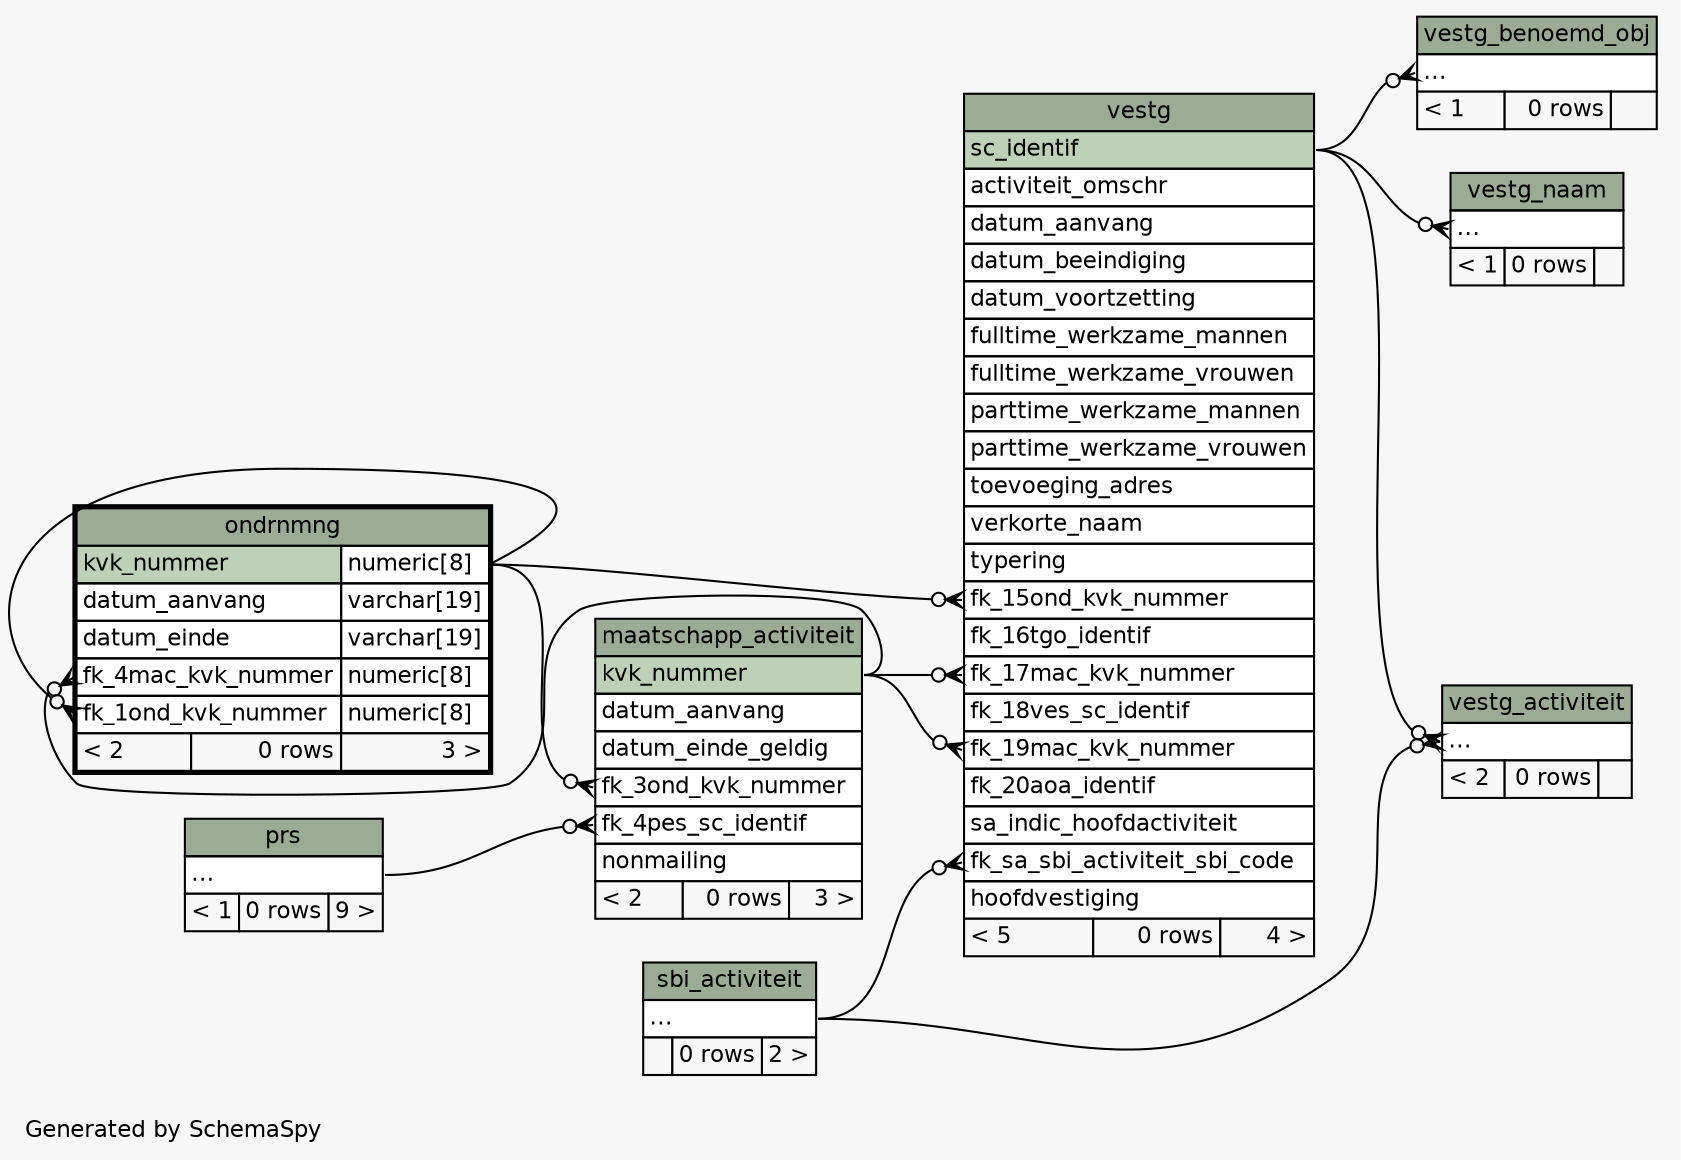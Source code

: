// dot 2.43.0 on Linux 5.15.0-57-generic
// SchemaSpy rev Unknown
digraph "twoDegreesRelationshipsDiagram" {
  graph [
    rankdir="RL"
    bgcolor="#f7f7f7"
    label="\nGenerated by SchemaSpy"
    labeljust="l"
    nodesep="0.18"
    ranksep="0.46"
    fontname="Helvetica"
    fontsize="11"
  ];
  node [
    fontname="Helvetica"
    fontsize="11"
    shape="plaintext"
  ];
  edge [
    arrowsize="0.8"
  ];
  "maatschapp_activiteit":"fk_3ond_kvk_nummer":w -> "ondrnmng":"kvk_nummer.type":e [arrowhead=none dir=back arrowtail=crowodot];
  "maatschapp_activiteit":"fk_4pes_sc_identif":w -> "prs":"elipses":e [arrowhead=none dir=back arrowtail=crowodot];
  "ondrnmng":"fk_1ond_kvk_nummer":w -> "ondrnmng":"kvk_nummer.type":e [arrowhead=none dir=back arrowtail=crowodot];
  "ondrnmng":"fk_4mac_kvk_nummer":w -> "maatschapp_activiteit":"kvk_nummer":e [arrowhead=none dir=back arrowtail=crowodot];
  "vestg":"fk_15ond_kvk_nummer":w -> "ondrnmng":"kvk_nummer.type":e [arrowhead=none dir=back arrowtail=crowodot];
  "vestg":"fk_17mac_kvk_nummer":w -> "maatschapp_activiteit":"kvk_nummer":e [arrowhead=none dir=back arrowtail=crowodot];
  "vestg":"fk_19mac_kvk_nummer":w -> "maatschapp_activiteit":"kvk_nummer":e [arrowhead=none dir=back arrowtail=crowodot];
  "vestg":"fk_sa_sbi_activiteit_sbi_code":w -> "sbi_activiteit":"elipses":e [arrowhead=none dir=back arrowtail=crowodot];
  "vestg_activiteit":"elipses":w -> "sbi_activiteit":"elipses":e [arrowhead=none dir=back arrowtail=crowodot];
  "vestg_activiteit":"elipses":w -> "vestg":"sc_identif":e [arrowhead=none dir=back arrowtail=crowodot];
  "vestg_benoemd_obj":"elipses":w -> "vestg":"sc_identif":e [arrowhead=none dir=back arrowtail=crowodot];
  "vestg_naam":"elipses":w -> "vestg":"sc_identif":e [arrowhead=none dir=back arrowtail=crowodot];
  "maatschapp_activiteit" [
    label=<
    <TABLE BORDER="0" CELLBORDER="1" CELLSPACING="0" BGCOLOR="#ffffff">
      <TR><TD COLSPAN="3" BGCOLOR="#9bab96" ALIGN="CENTER">maatschapp_activiteit</TD></TR>
      <TR><TD PORT="kvk_nummer" COLSPAN="3" BGCOLOR="#bed1b8" ALIGN="LEFT">kvk_nummer</TD></TR>
      <TR><TD PORT="datum_aanvang" COLSPAN="3" ALIGN="LEFT">datum_aanvang</TD></TR>
      <TR><TD PORT="datum_einde_geldig" COLSPAN="3" ALIGN="LEFT">datum_einde_geldig</TD></TR>
      <TR><TD PORT="fk_3ond_kvk_nummer" COLSPAN="3" ALIGN="LEFT">fk_3ond_kvk_nummer</TD></TR>
      <TR><TD PORT="fk_4pes_sc_identif" COLSPAN="3" ALIGN="LEFT">fk_4pes_sc_identif</TD></TR>
      <TR><TD PORT="nonmailing" COLSPAN="3" ALIGN="LEFT">nonmailing</TD></TR>
      <TR><TD ALIGN="LEFT" BGCOLOR="#f7f7f7">&lt; 2</TD><TD ALIGN="RIGHT" BGCOLOR="#f7f7f7">0 rows</TD><TD ALIGN="RIGHT" BGCOLOR="#f7f7f7">3 &gt;</TD></TR>
    </TABLE>>
    URL="maatschapp_activiteit.html"
    tooltip="maatschapp_activiteit"
  ];
  "ondrnmng" [
    label=<
    <TABLE BORDER="2" CELLBORDER="1" CELLSPACING="0" BGCOLOR="#ffffff">
      <TR><TD COLSPAN="3" BGCOLOR="#9bab96" ALIGN="CENTER">ondrnmng</TD></TR>
      <TR><TD PORT="kvk_nummer" COLSPAN="2" BGCOLOR="#bed1b8" ALIGN="LEFT">kvk_nummer</TD><TD PORT="kvk_nummer.type" ALIGN="LEFT">numeric[8]</TD></TR>
      <TR><TD PORT="datum_aanvang" COLSPAN="2" ALIGN="LEFT">datum_aanvang</TD><TD PORT="datum_aanvang.type" ALIGN="LEFT">varchar[19]</TD></TR>
      <TR><TD PORT="datum_einde" COLSPAN="2" ALIGN="LEFT">datum_einde</TD><TD PORT="datum_einde.type" ALIGN="LEFT">varchar[19]</TD></TR>
      <TR><TD PORT="fk_4mac_kvk_nummer" COLSPAN="2" ALIGN="LEFT">fk_4mac_kvk_nummer</TD><TD PORT="fk_4mac_kvk_nummer.type" ALIGN="LEFT">numeric[8]</TD></TR>
      <TR><TD PORT="fk_1ond_kvk_nummer" COLSPAN="2" ALIGN="LEFT">fk_1ond_kvk_nummer</TD><TD PORT="fk_1ond_kvk_nummer.type" ALIGN="LEFT">numeric[8]</TD></TR>
      <TR><TD ALIGN="LEFT" BGCOLOR="#f7f7f7">&lt; 2</TD><TD ALIGN="RIGHT" BGCOLOR="#f7f7f7">0 rows</TD><TD ALIGN="RIGHT" BGCOLOR="#f7f7f7">3 &gt;</TD></TR>
    </TABLE>>
    URL="ondrnmng.html"
    tooltip="ondrnmng"
  ];
  "prs" [
    label=<
    <TABLE BORDER="0" CELLBORDER="1" CELLSPACING="0" BGCOLOR="#ffffff">
      <TR><TD COLSPAN="3" BGCOLOR="#9bab96" ALIGN="CENTER">prs</TD></TR>
      <TR><TD PORT="elipses" COLSPAN="3" ALIGN="LEFT">...</TD></TR>
      <TR><TD ALIGN="LEFT" BGCOLOR="#f7f7f7">&lt; 1</TD><TD ALIGN="RIGHT" BGCOLOR="#f7f7f7">0 rows</TD><TD ALIGN="RIGHT" BGCOLOR="#f7f7f7">9 &gt;</TD></TR>
    </TABLE>>
    URL="prs.html"
    tooltip="prs"
  ];
  "sbi_activiteit" [
    label=<
    <TABLE BORDER="0" CELLBORDER="1" CELLSPACING="0" BGCOLOR="#ffffff">
      <TR><TD COLSPAN="3" BGCOLOR="#9bab96" ALIGN="CENTER">sbi_activiteit</TD></TR>
      <TR><TD PORT="elipses" COLSPAN="3" ALIGN="LEFT">...</TD></TR>
      <TR><TD ALIGN="LEFT" BGCOLOR="#f7f7f7">  </TD><TD ALIGN="RIGHT" BGCOLOR="#f7f7f7">0 rows</TD><TD ALIGN="RIGHT" BGCOLOR="#f7f7f7">2 &gt;</TD></TR>
    </TABLE>>
    URL="sbi_activiteit.html"
    tooltip="sbi_activiteit"
  ];
  "vestg" [
    label=<
    <TABLE BORDER="0" CELLBORDER="1" CELLSPACING="0" BGCOLOR="#ffffff">
      <TR><TD COLSPAN="3" BGCOLOR="#9bab96" ALIGN="CENTER">vestg</TD></TR>
      <TR><TD PORT="sc_identif" COLSPAN="3" BGCOLOR="#bed1b8" ALIGN="LEFT">sc_identif</TD></TR>
      <TR><TD PORT="activiteit_omschr" COLSPAN="3" ALIGN="LEFT">activiteit_omschr</TD></TR>
      <TR><TD PORT="datum_aanvang" COLSPAN="3" ALIGN="LEFT">datum_aanvang</TD></TR>
      <TR><TD PORT="datum_beeindiging" COLSPAN="3" ALIGN="LEFT">datum_beeindiging</TD></TR>
      <TR><TD PORT="datum_voortzetting" COLSPAN="3" ALIGN="LEFT">datum_voortzetting</TD></TR>
      <TR><TD PORT="fulltime_werkzame_mannen" COLSPAN="3" ALIGN="LEFT">fulltime_werkzame_mannen</TD></TR>
      <TR><TD PORT="fulltime_werkzame_vrouwen" COLSPAN="3" ALIGN="LEFT">fulltime_werkzame_vrouwen</TD></TR>
      <TR><TD PORT="parttime_werkzame_mannen" COLSPAN="3" ALIGN="LEFT">parttime_werkzame_mannen</TD></TR>
      <TR><TD PORT="parttime_werkzame_vrouwen" COLSPAN="3" ALIGN="LEFT">parttime_werkzame_vrouwen</TD></TR>
      <TR><TD PORT="toevoeging_adres" COLSPAN="3" ALIGN="LEFT">toevoeging_adres</TD></TR>
      <TR><TD PORT="verkorte_naam" COLSPAN="3" ALIGN="LEFT">verkorte_naam</TD></TR>
      <TR><TD PORT="typering" COLSPAN="3" ALIGN="LEFT">typering</TD></TR>
      <TR><TD PORT="fk_15ond_kvk_nummer" COLSPAN="3" ALIGN="LEFT">fk_15ond_kvk_nummer</TD></TR>
      <TR><TD PORT="fk_16tgo_identif" COLSPAN="3" ALIGN="LEFT">fk_16tgo_identif</TD></TR>
      <TR><TD PORT="fk_17mac_kvk_nummer" COLSPAN="3" ALIGN="LEFT">fk_17mac_kvk_nummer</TD></TR>
      <TR><TD PORT="fk_18ves_sc_identif" COLSPAN="3" ALIGN="LEFT">fk_18ves_sc_identif</TD></TR>
      <TR><TD PORT="fk_19mac_kvk_nummer" COLSPAN="3" ALIGN="LEFT">fk_19mac_kvk_nummer</TD></TR>
      <TR><TD PORT="fk_20aoa_identif" COLSPAN="3" ALIGN="LEFT">fk_20aoa_identif</TD></TR>
      <TR><TD PORT="sa_indic_hoofdactiviteit" COLSPAN="3" ALIGN="LEFT">sa_indic_hoofdactiviteit</TD></TR>
      <TR><TD PORT="fk_sa_sbi_activiteit_sbi_code" COLSPAN="3" ALIGN="LEFT">fk_sa_sbi_activiteit_sbi_code</TD></TR>
      <TR><TD PORT="hoofdvestiging" COLSPAN="3" ALIGN="LEFT">hoofdvestiging</TD></TR>
      <TR><TD ALIGN="LEFT" BGCOLOR="#f7f7f7">&lt; 5</TD><TD ALIGN="RIGHT" BGCOLOR="#f7f7f7">0 rows</TD><TD ALIGN="RIGHT" BGCOLOR="#f7f7f7">4 &gt;</TD></TR>
    </TABLE>>
    URL="vestg.html"
    tooltip="vestg"
  ];
  "vestg_activiteit" [
    label=<
    <TABLE BORDER="0" CELLBORDER="1" CELLSPACING="0" BGCOLOR="#ffffff">
      <TR><TD COLSPAN="3" BGCOLOR="#9bab96" ALIGN="CENTER">vestg_activiteit</TD></TR>
      <TR><TD PORT="elipses" COLSPAN="3" ALIGN="LEFT">...</TD></TR>
      <TR><TD ALIGN="LEFT" BGCOLOR="#f7f7f7">&lt; 2</TD><TD ALIGN="RIGHT" BGCOLOR="#f7f7f7">0 rows</TD><TD ALIGN="RIGHT" BGCOLOR="#f7f7f7">  </TD></TR>
    </TABLE>>
    URL="vestg_activiteit.html"
    tooltip="vestg_activiteit"
  ];
  "vestg_benoemd_obj" [
    label=<
    <TABLE BORDER="0" CELLBORDER="1" CELLSPACING="0" BGCOLOR="#ffffff">
      <TR><TD COLSPAN="3" BGCOLOR="#9bab96" ALIGN="CENTER">vestg_benoemd_obj</TD></TR>
      <TR><TD PORT="elipses" COLSPAN="3" ALIGN="LEFT">...</TD></TR>
      <TR><TD ALIGN="LEFT" BGCOLOR="#f7f7f7">&lt; 1</TD><TD ALIGN="RIGHT" BGCOLOR="#f7f7f7">0 rows</TD><TD ALIGN="RIGHT" BGCOLOR="#f7f7f7">  </TD></TR>
    </TABLE>>
    URL="vestg_benoemd_obj.html"
    tooltip="vestg_benoemd_obj"
  ];
  "vestg_naam" [
    label=<
    <TABLE BORDER="0" CELLBORDER="1" CELLSPACING="0" BGCOLOR="#ffffff">
      <TR><TD COLSPAN="3" BGCOLOR="#9bab96" ALIGN="CENTER">vestg_naam</TD></TR>
      <TR><TD PORT="elipses" COLSPAN="3" ALIGN="LEFT">...</TD></TR>
      <TR><TD ALIGN="LEFT" BGCOLOR="#f7f7f7">&lt; 1</TD><TD ALIGN="RIGHT" BGCOLOR="#f7f7f7">0 rows</TD><TD ALIGN="RIGHT" BGCOLOR="#f7f7f7">  </TD></TR>
    </TABLE>>
    URL="vestg_naam.html"
    tooltip="vestg_naam"
  ];
}
